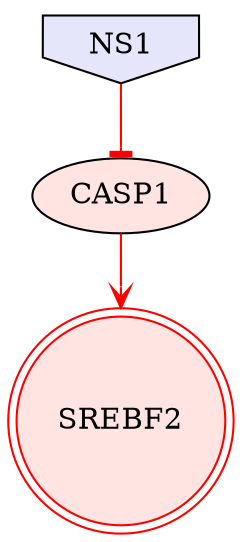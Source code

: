 digraph {

CASP1->SREBF2 [penwidth=1, color=red, arrowhead="vee"]
NS1->CASP1 [penwidth=1, color=red, arrowhead="tee"]
NS1 [style=filled, color=black, fillcolor=lavender, shape=invhouse];
SREBF2 [style=filled, color=red, fillcolor=mistyrose, shape=doublecircle];
CASP1 [style=filled, fillcolor=mistyrose];


}
